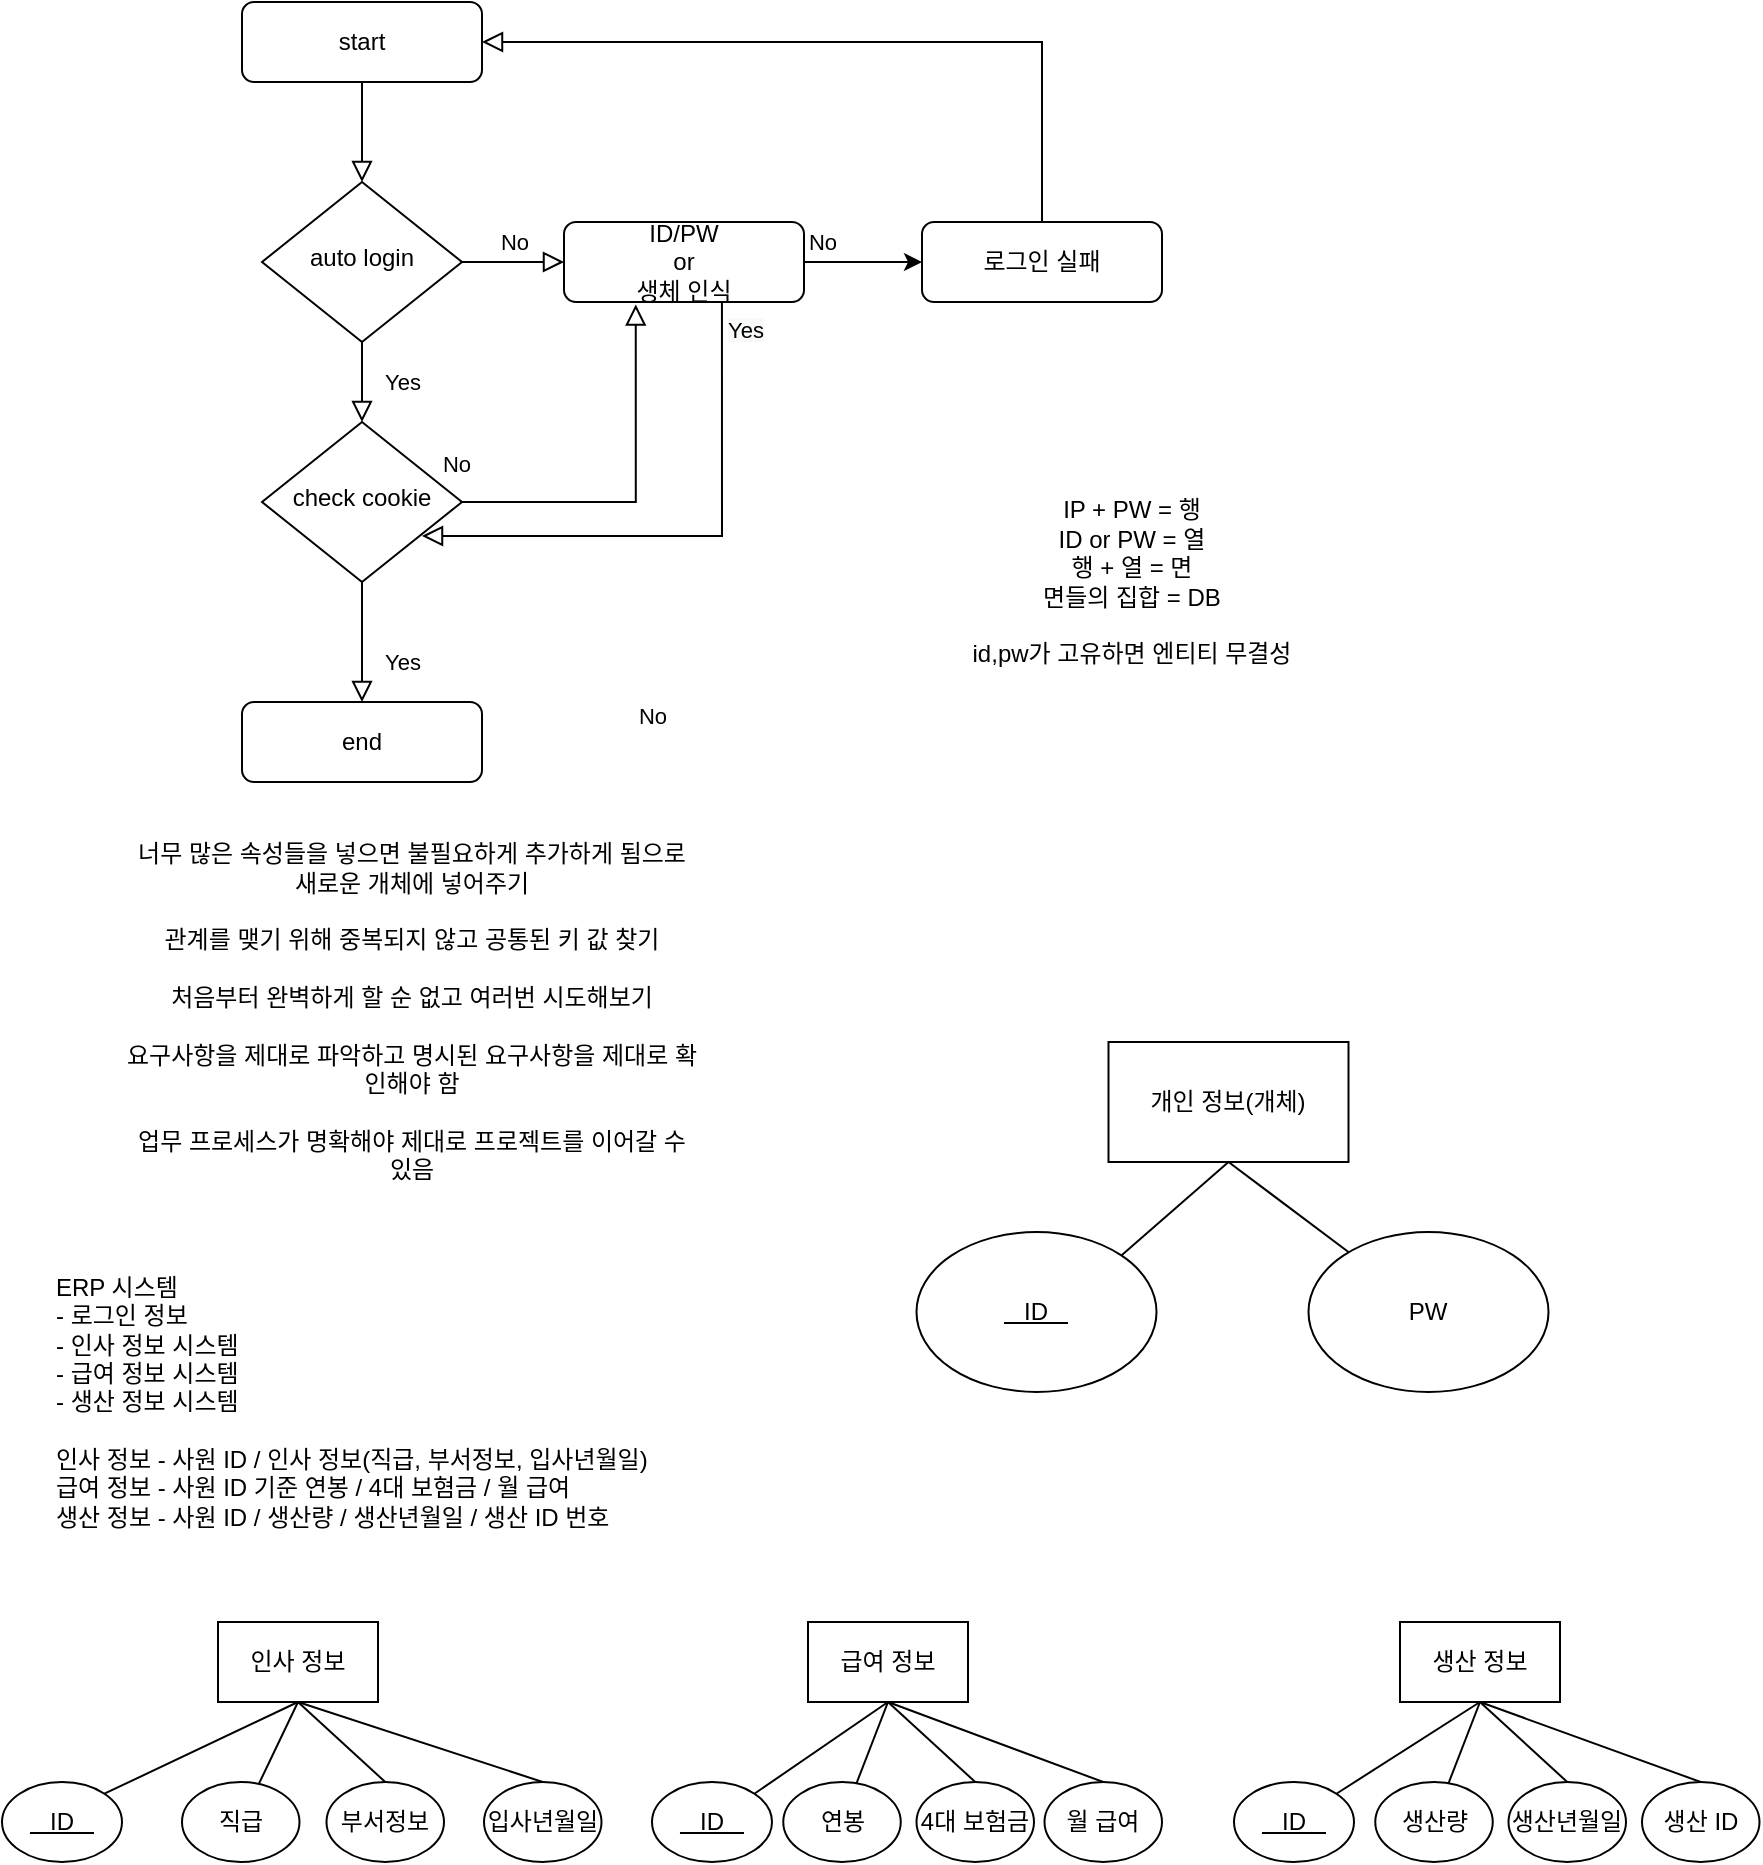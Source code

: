 <mxfile version="13.8.8" type="github">
  <diagram id="C5RBs43oDa-KdzZeNtuy" name="Page-1">
    <mxGraphModel dx="1185" dy="635" grid="1" gridSize="10" guides="1" tooltips="1" connect="1" arrows="1" fold="1" page="1" pageScale="1" pageWidth="827" pageHeight="1169" math="0" shadow="0">
      <root>
        <mxCell id="WIyWlLk6GJQsqaUBKTNV-0" />
        <mxCell id="WIyWlLk6GJQsqaUBKTNV-1" parent="WIyWlLk6GJQsqaUBKTNV-0" />
        <mxCell id="WIyWlLk6GJQsqaUBKTNV-2" value="" style="rounded=0;html=1;jettySize=auto;orthogonalLoop=1;fontSize=11;endArrow=block;endFill=0;endSize=8;strokeWidth=1;shadow=0;labelBackgroundColor=none;edgeStyle=orthogonalEdgeStyle;" parent="WIyWlLk6GJQsqaUBKTNV-1" source="WIyWlLk6GJQsqaUBKTNV-3" target="WIyWlLk6GJQsqaUBKTNV-6" edge="1">
          <mxGeometry relative="1" as="geometry" />
        </mxCell>
        <mxCell id="WIyWlLk6GJQsqaUBKTNV-3" value="start" style="rounded=1;whiteSpace=wrap;html=1;fontSize=12;glass=0;strokeWidth=1;shadow=0;" parent="WIyWlLk6GJQsqaUBKTNV-1" vertex="1">
          <mxGeometry x="160" y="80" width="120" height="40" as="geometry" />
        </mxCell>
        <mxCell id="WIyWlLk6GJQsqaUBKTNV-4" value="Yes" style="rounded=0;html=1;jettySize=auto;orthogonalLoop=1;fontSize=11;endArrow=block;endFill=0;endSize=8;strokeWidth=1;shadow=0;labelBackgroundColor=none;edgeStyle=orthogonalEdgeStyle;" parent="WIyWlLk6GJQsqaUBKTNV-1" source="WIyWlLk6GJQsqaUBKTNV-6" target="WIyWlLk6GJQsqaUBKTNV-10" edge="1">
          <mxGeometry y="20" relative="1" as="geometry">
            <mxPoint as="offset" />
          </mxGeometry>
        </mxCell>
        <mxCell id="WIyWlLk6GJQsqaUBKTNV-5" value="No" style="edgeStyle=orthogonalEdgeStyle;rounded=0;html=1;jettySize=auto;orthogonalLoop=1;fontSize=11;endArrow=block;endFill=0;endSize=8;strokeWidth=1;shadow=0;labelBackgroundColor=none;" parent="WIyWlLk6GJQsqaUBKTNV-1" source="WIyWlLk6GJQsqaUBKTNV-6" target="WIyWlLk6GJQsqaUBKTNV-7" edge="1">
          <mxGeometry y="10" relative="1" as="geometry">
            <mxPoint as="offset" />
          </mxGeometry>
        </mxCell>
        <mxCell id="WIyWlLk6GJQsqaUBKTNV-6" value="auto login" style="rhombus;whiteSpace=wrap;html=1;shadow=0;fontFamily=Helvetica;fontSize=12;align=center;strokeWidth=1;spacing=6;spacingTop=-4;" parent="WIyWlLk6GJQsqaUBKTNV-1" vertex="1">
          <mxGeometry x="170" y="170" width="100" height="80" as="geometry" />
        </mxCell>
        <mxCell id="WIyWlLk6GJQsqaUBKTNV-7" value="ID/PW&lt;br&gt;or&lt;br&gt;생체 인식" style="rounded=1;whiteSpace=wrap;html=1;fontSize=12;glass=0;strokeWidth=1;shadow=0;" parent="WIyWlLk6GJQsqaUBKTNV-1" vertex="1">
          <mxGeometry x="321" y="190" width="120" height="40" as="geometry" />
        </mxCell>
        <mxCell id="WIyWlLk6GJQsqaUBKTNV-8" value="Yes" style="rounded=0;html=1;jettySize=auto;orthogonalLoop=1;fontSize=11;endArrow=block;endFill=0;endSize=8;strokeWidth=1;shadow=0;labelBackgroundColor=none;edgeStyle=orthogonalEdgeStyle;" parent="WIyWlLk6GJQsqaUBKTNV-1" source="WIyWlLk6GJQsqaUBKTNV-10" target="WIyWlLk6GJQsqaUBKTNV-11" edge="1">
          <mxGeometry x="0.333" y="20" relative="1" as="geometry">
            <mxPoint as="offset" />
          </mxGeometry>
        </mxCell>
        <mxCell id="WIyWlLk6GJQsqaUBKTNV-9" value="No" style="edgeStyle=orthogonalEdgeStyle;rounded=0;html=1;jettySize=auto;orthogonalLoop=1;fontSize=11;endArrow=block;endFill=0;endSize=8;strokeWidth=1;shadow=0;labelBackgroundColor=none;entryX=0.299;entryY=1.031;entryDx=0;entryDy=0;entryPerimeter=0;" parent="WIyWlLk6GJQsqaUBKTNV-1" source="WIyWlLk6GJQsqaUBKTNV-10" target="WIyWlLk6GJQsqaUBKTNV-7" edge="1">
          <mxGeometry x="0.143" y="90" relative="1" as="geometry">
            <mxPoint as="offset" />
          </mxGeometry>
        </mxCell>
        <mxCell id="WIyWlLk6GJQsqaUBKTNV-10" value="check cookie" style="rhombus;whiteSpace=wrap;html=1;shadow=0;fontFamily=Helvetica;fontSize=12;align=center;strokeWidth=1;spacing=6;spacingTop=-4;" parent="WIyWlLk6GJQsqaUBKTNV-1" vertex="1">
          <mxGeometry x="170" y="290" width="100" height="80" as="geometry" />
        </mxCell>
        <mxCell id="WIyWlLk6GJQsqaUBKTNV-11" value="end" style="rounded=1;whiteSpace=wrap;html=1;fontSize=12;glass=0;strokeWidth=1;shadow=0;" parent="WIyWlLk6GJQsqaUBKTNV-1" vertex="1">
          <mxGeometry x="160" y="430" width="120" height="40" as="geometry" />
        </mxCell>
        <mxCell id="WIyWlLk6GJQsqaUBKTNV-12" value="로그인 실패" style="rounded=1;whiteSpace=wrap;html=1;fontSize=12;glass=0;strokeWidth=1;shadow=0;" parent="WIyWlLk6GJQsqaUBKTNV-1" vertex="1">
          <mxGeometry x="500" y="190" width="120" height="40" as="geometry" />
        </mxCell>
        <mxCell id="4pvJUikqV7GVSsNjIlwC-1" value="" style="endArrow=classic;html=1;exitX=1;exitY=0.5;exitDx=0;exitDy=0;" edge="1" parent="WIyWlLk6GJQsqaUBKTNV-1" source="WIyWlLk6GJQsqaUBKTNV-7">
          <mxGeometry width="50" height="50" relative="1" as="geometry">
            <mxPoint x="390" y="350" as="sourcePoint" />
            <mxPoint x="500" y="210" as="targetPoint" />
          </mxGeometry>
        </mxCell>
        <mxCell id="4pvJUikqV7GVSsNjIlwC-3" value="No" style="edgeStyle=orthogonalEdgeStyle;rounded=0;html=1;jettySize=auto;orthogonalLoop=1;fontSize=11;endArrow=block;endFill=0;endSize=8;strokeWidth=1;shadow=0;labelBackgroundColor=none;entryX=1;entryY=0.5;entryDx=0;entryDy=0;exitX=0.5;exitY=0;exitDx=0;exitDy=0;" edge="1" parent="WIyWlLk6GJQsqaUBKTNV-1" source="WIyWlLk6GJQsqaUBKTNV-12" target="WIyWlLk6GJQsqaUBKTNV-3">
          <mxGeometry x="0.081" y="100" relative="1" as="geometry">
            <mxPoint as="offset" />
            <mxPoint x="280" y="340.0" as="sourcePoint" />
            <mxPoint x="390" y="240" as="targetPoint" />
          </mxGeometry>
        </mxCell>
        <mxCell id="4pvJUikqV7GVSsNjIlwC-5" value="&lt;span style=&quot;color: rgb(0, 0, 0); font-family: helvetica; font-size: 11px; font-style: normal; font-weight: 400; letter-spacing: normal; text-align: center; text-indent: 0px; text-transform: none; word-spacing: 0px; background-color: rgb(248, 249, 250); display: inline; float: none;&quot;&gt;Yes&lt;/span&gt;" style="text;whiteSpace=wrap;html=1;" vertex="1" parent="WIyWlLk6GJQsqaUBKTNV-1">
          <mxGeometry x="401" y="230" width="40" height="30" as="geometry" />
        </mxCell>
        <mxCell id="4pvJUikqV7GVSsNjIlwC-6" value="No" style="edgeStyle=orthogonalEdgeStyle;rounded=0;html=1;jettySize=auto;orthogonalLoop=1;fontSize=11;endArrow=block;endFill=0;endSize=8;strokeWidth=1;shadow=0;labelBackgroundColor=none;" edge="1" parent="WIyWlLk6GJQsqaUBKTNV-1">
          <mxGeometry x="0.143" y="90" relative="1" as="geometry">
            <mxPoint as="offset" />
            <mxPoint x="399.97" y="230" as="sourcePoint" />
            <mxPoint x="250" y="347" as="targetPoint" />
            <Array as="points">
              <mxPoint x="399.97" y="347" />
            </Array>
          </mxGeometry>
        </mxCell>
        <mxCell id="4pvJUikqV7GVSsNjIlwC-9" value="IP + PW = 행&lt;br&gt;ID or PW = 열&lt;br&gt;행 + 열 = 면&lt;br&gt;면들의 집합 = DB&lt;br&gt;&lt;br&gt;id,pw가 고유하면 엔티티 무결성" style="text;html=1;strokeColor=none;fillColor=none;align=center;verticalAlign=middle;whiteSpace=wrap;rounded=0;" vertex="1" parent="WIyWlLk6GJQsqaUBKTNV-1">
          <mxGeometry x="470" y="280" width="270" height="180" as="geometry" />
        </mxCell>
        <mxCell id="4pvJUikqV7GVSsNjIlwC-10" value="개인 정보(개체)" style="rounded=0;whiteSpace=wrap;html=1;" vertex="1" parent="WIyWlLk6GJQsqaUBKTNV-1">
          <mxGeometry x="593.25" y="600" width="120" height="60" as="geometry" />
        </mxCell>
        <mxCell id="4pvJUikqV7GVSsNjIlwC-11" value="&lt;u&gt;&amp;nbsp; &amp;nbsp;ID&amp;nbsp; &amp;nbsp;&lt;/u&gt;" style="ellipse;whiteSpace=wrap;html=1;" vertex="1" parent="WIyWlLk6GJQsqaUBKTNV-1">
          <mxGeometry x="497.25" y="695" width="120" height="80" as="geometry" />
        </mxCell>
        <mxCell id="4pvJUikqV7GVSsNjIlwC-12" value="PW" style="ellipse;whiteSpace=wrap;html=1;" vertex="1" parent="WIyWlLk6GJQsqaUBKTNV-1">
          <mxGeometry x="693.25" y="695" width="120" height="80" as="geometry" />
        </mxCell>
        <mxCell id="4pvJUikqV7GVSsNjIlwC-13" value="" style="endArrow=none;html=1;exitX=1;exitY=0;exitDx=0;exitDy=0;entryX=0.5;entryY=1;entryDx=0;entryDy=0;" edge="1" parent="WIyWlLk6GJQsqaUBKTNV-1" source="4pvJUikqV7GVSsNjIlwC-11" target="4pvJUikqV7GVSsNjIlwC-10">
          <mxGeometry width="50" height="50" relative="1" as="geometry">
            <mxPoint x="537.25" y="640" as="sourcePoint" />
            <mxPoint x="487.25" y="682" as="targetPoint" />
          </mxGeometry>
        </mxCell>
        <mxCell id="4pvJUikqV7GVSsNjIlwC-14" value="" style="endArrow=none;html=1;entryX=0.5;entryY=1;entryDx=0;entryDy=0;" edge="1" parent="WIyWlLk6GJQsqaUBKTNV-1" source="4pvJUikqV7GVSsNjIlwC-12" target="4pvJUikqV7GVSsNjIlwC-10">
          <mxGeometry width="50" height="50" relative="1" as="geometry">
            <mxPoint x="430.676" y="726.716" as="sourcePoint" />
            <mxPoint x="491.73" y="692.28" as="targetPoint" />
          </mxGeometry>
        </mxCell>
        <mxCell id="4pvJUikqV7GVSsNjIlwC-15" value="너무 많은 속성들을 넣으면 불필요하게 추가하게 됨으로 새로운 개체에 넣어주기&lt;br&gt;&lt;br&gt;관계를 맺기 위해 중복되지 않고 공통된 키 값 찾기&lt;br&gt;&lt;br&gt;처음부터 완벽하게 할 순 없고 여러번 시도해보기&lt;br&gt;&lt;br&gt;요구사항을 제대로 파악하고 명시된 요구사항을 제대로 확인해야 함&lt;br&gt;&lt;br&gt;업무 프로세스가 명확해야 제대로 프로젝트를 이어갈 수 있음" style="text;html=1;strokeColor=none;fillColor=none;align=center;verticalAlign=middle;whiteSpace=wrap;rounded=0;" vertex="1" parent="WIyWlLk6GJQsqaUBKTNV-1">
          <mxGeometry x="100" y="490" width="290" height="190" as="geometry" />
        </mxCell>
        <mxCell id="4pvJUikqV7GVSsNjIlwC-17" value="&lt;div&gt;&lt;span&gt;ERP 시스템&lt;/span&gt;&lt;/div&gt;&lt;div&gt;&lt;span&gt;- 로그인 정보&lt;/span&gt;&lt;/div&gt;&lt;div&gt;&lt;span&gt;- 인사 정보 시스템&lt;/span&gt;&lt;/div&gt;&lt;div&gt;&lt;span&gt;- 급여 정보 시스템&lt;/span&gt;&lt;/div&gt;&lt;div&gt;&lt;span&gt;- 생산 정보 시스템&lt;/span&gt;&lt;/div&gt;&lt;div&gt;&lt;span&gt;&lt;br&gt;&lt;/span&gt;&lt;/div&gt;&lt;div&gt;&lt;span&gt;인사 정보 - 사원 ID / 인사 정보(직급, 부서정보, 입사년월일)&lt;/span&gt;&lt;/div&gt;&lt;div&gt;&lt;span&gt;급여 정보 - 사원 ID 기준 연봉 / 4대 보혐금 / 월 급여&lt;/span&gt;&lt;/div&gt;&lt;div&gt;&lt;span&gt;생산 정보 - 사원 ID / 생산량 / 생산년월일 / 생산 ID 번호&lt;/span&gt;&lt;/div&gt;" style="text;html=1;strokeColor=none;fillColor=none;align=left;verticalAlign=middle;whiteSpace=wrap;rounded=0;" vertex="1" parent="WIyWlLk6GJQsqaUBKTNV-1">
          <mxGeometry x="65" y="690" width="360" height="180" as="geometry" />
        </mxCell>
        <mxCell id="4pvJUikqV7GVSsNjIlwC-18" value="인사 정보" style="rounded=0;whiteSpace=wrap;html=1;" vertex="1" parent="WIyWlLk6GJQsqaUBKTNV-1">
          <mxGeometry x="148" y="890" width="80" height="40" as="geometry" />
        </mxCell>
        <mxCell id="4pvJUikqV7GVSsNjIlwC-19" value="&lt;u&gt;&amp;nbsp; &amp;nbsp;ID&amp;nbsp; &amp;nbsp;&lt;/u&gt;" style="ellipse;whiteSpace=wrap;html=1;" vertex="1" parent="WIyWlLk6GJQsqaUBKTNV-1">
          <mxGeometry x="40" y="970" width="60" height="40" as="geometry" />
        </mxCell>
        <mxCell id="4pvJUikqV7GVSsNjIlwC-20" value="직급" style="ellipse;whiteSpace=wrap;html=1;" vertex="1" parent="WIyWlLk6GJQsqaUBKTNV-1">
          <mxGeometry x="130" y="970" width="58.75" height="40" as="geometry" />
        </mxCell>
        <mxCell id="4pvJUikqV7GVSsNjIlwC-21" value="" style="endArrow=none;html=1;exitX=1;exitY=0;exitDx=0;exitDy=0;entryX=0.5;entryY=1;entryDx=0;entryDy=0;" edge="1" parent="WIyWlLk6GJQsqaUBKTNV-1" source="4pvJUikqV7GVSsNjIlwC-19" target="4pvJUikqV7GVSsNjIlwC-18">
          <mxGeometry width="50" height="50" relative="1" as="geometry">
            <mxPoint x="92" y="930" as="sourcePoint" />
            <mxPoint x="42" y="972" as="targetPoint" />
          </mxGeometry>
        </mxCell>
        <mxCell id="4pvJUikqV7GVSsNjIlwC-22" value="" style="endArrow=none;html=1;entryX=0.5;entryY=1;entryDx=0;entryDy=0;" edge="1" parent="WIyWlLk6GJQsqaUBKTNV-1" source="4pvJUikqV7GVSsNjIlwC-20" target="4pvJUikqV7GVSsNjIlwC-18">
          <mxGeometry width="50" height="50" relative="1" as="geometry">
            <mxPoint x="-14.574" y="1016.716" as="sourcePoint" />
            <mxPoint x="46.48" y="982.28" as="targetPoint" />
          </mxGeometry>
        </mxCell>
        <mxCell id="4pvJUikqV7GVSsNjIlwC-23" value="부서정보" style="ellipse;whiteSpace=wrap;html=1;" vertex="1" parent="WIyWlLk6GJQsqaUBKTNV-1">
          <mxGeometry x="202.25" y="970" width="58.75" height="40" as="geometry" />
        </mxCell>
        <mxCell id="4pvJUikqV7GVSsNjIlwC-24" value="입사년월일" style="ellipse;whiteSpace=wrap;html=1;" vertex="1" parent="WIyWlLk6GJQsqaUBKTNV-1">
          <mxGeometry x="281" y="970" width="58.75" height="40" as="geometry" />
        </mxCell>
        <mxCell id="4pvJUikqV7GVSsNjIlwC-25" value="" style="endArrow=none;html=1;exitX=0.5;exitY=0;exitDx=0;exitDy=0;entryX=0.5;entryY=1;entryDx=0;entryDy=0;" edge="1" parent="WIyWlLk6GJQsqaUBKTNV-1" source="4pvJUikqV7GVSsNjIlwC-23" target="4pvJUikqV7GVSsNjIlwC-18">
          <mxGeometry width="50" height="50" relative="1" as="geometry">
            <mxPoint x="182.272" y="980.622" as="sourcePoint" />
            <mxPoint x="188" y="930" as="targetPoint" />
          </mxGeometry>
        </mxCell>
        <mxCell id="4pvJUikqV7GVSsNjIlwC-26" value="" style="endArrow=none;html=1;entryX=0.5;entryY=1;entryDx=0;entryDy=0;exitX=0.5;exitY=0;exitDx=0;exitDy=0;" edge="1" parent="WIyWlLk6GJQsqaUBKTNV-1" source="4pvJUikqV7GVSsNjIlwC-24" target="4pvJUikqV7GVSsNjIlwC-18">
          <mxGeometry width="50" height="50" relative="1" as="geometry">
            <mxPoint x="192.272" y="990.622" as="sourcePoint" />
            <mxPoint x="208" y="950" as="targetPoint" />
          </mxGeometry>
        </mxCell>
        <mxCell id="4pvJUikqV7GVSsNjIlwC-28" value="급여 정보" style="rounded=0;whiteSpace=wrap;html=1;" vertex="1" parent="WIyWlLk6GJQsqaUBKTNV-1">
          <mxGeometry x="443" y="890" width="80" height="40" as="geometry" />
        </mxCell>
        <mxCell id="4pvJUikqV7GVSsNjIlwC-29" value="&lt;u&gt;&amp;nbsp; &amp;nbsp;ID&amp;nbsp; &amp;nbsp;&lt;/u&gt;" style="ellipse;whiteSpace=wrap;html=1;" vertex="1" parent="WIyWlLk6GJQsqaUBKTNV-1">
          <mxGeometry x="365" y="970" width="60" height="40" as="geometry" />
        </mxCell>
        <mxCell id="4pvJUikqV7GVSsNjIlwC-30" value="연봉" style="ellipse;whiteSpace=wrap;html=1;" vertex="1" parent="WIyWlLk6GJQsqaUBKTNV-1">
          <mxGeometry x="430.63" y="970" width="58.75" height="40" as="geometry" />
        </mxCell>
        <mxCell id="4pvJUikqV7GVSsNjIlwC-31" value="" style="endArrow=none;html=1;exitX=1;exitY=0;exitDx=0;exitDy=0;entryX=0.5;entryY=1;entryDx=0;entryDy=0;" edge="1" parent="WIyWlLk6GJQsqaUBKTNV-1" source="4pvJUikqV7GVSsNjIlwC-29" target="4pvJUikqV7GVSsNjIlwC-28">
          <mxGeometry width="50" height="50" relative="1" as="geometry">
            <mxPoint x="387" y="930" as="sourcePoint" />
            <mxPoint x="337" y="972" as="targetPoint" />
          </mxGeometry>
        </mxCell>
        <mxCell id="4pvJUikqV7GVSsNjIlwC-32" value="" style="endArrow=none;html=1;entryX=0.5;entryY=1;entryDx=0;entryDy=0;" edge="1" parent="WIyWlLk6GJQsqaUBKTNV-1" source="4pvJUikqV7GVSsNjIlwC-30" target="4pvJUikqV7GVSsNjIlwC-28">
          <mxGeometry width="50" height="50" relative="1" as="geometry">
            <mxPoint x="280.426" y="1016.716" as="sourcePoint" />
            <mxPoint x="341.48" y="982.28" as="targetPoint" />
          </mxGeometry>
        </mxCell>
        <mxCell id="4pvJUikqV7GVSsNjIlwC-33" value="4대 보험금" style="ellipse;whiteSpace=wrap;html=1;" vertex="1" parent="WIyWlLk6GJQsqaUBKTNV-1">
          <mxGeometry x="497.25" y="970" width="58.75" height="40" as="geometry" />
        </mxCell>
        <mxCell id="4pvJUikqV7GVSsNjIlwC-34" value="월 급여" style="ellipse;whiteSpace=wrap;html=1;" vertex="1" parent="WIyWlLk6GJQsqaUBKTNV-1">
          <mxGeometry x="561.25" y="970" width="58.75" height="40" as="geometry" />
        </mxCell>
        <mxCell id="4pvJUikqV7GVSsNjIlwC-35" value="" style="endArrow=none;html=1;exitX=0.5;exitY=0;exitDx=0;exitDy=0;entryX=0.5;entryY=1;entryDx=0;entryDy=0;" edge="1" parent="WIyWlLk6GJQsqaUBKTNV-1" source="4pvJUikqV7GVSsNjIlwC-33" target="4pvJUikqV7GVSsNjIlwC-28">
          <mxGeometry width="50" height="50" relative="1" as="geometry">
            <mxPoint x="477.272" y="980.622" as="sourcePoint" />
            <mxPoint x="483" y="930" as="targetPoint" />
          </mxGeometry>
        </mxCell>
        <mxCell id="4pvJUikqV7GVSsNjIlwC-36" value="" style="endArrow=none;html=1;entryX=0.5;entryY=1;entryDx=0;entryDy=0;exitX=0.5;exitY=0;exitDx=0;exitDy=0;" edge="1" parent="WIyWlLk6GJQsqaUBKTNV-1" source="4pvJUikqV7GVSsNjIlwC-34" target="4pvJUikqV7GVSsNjIlwC-28">
          <mxGeometry width="50" height="50" relative="1" as="geometry">
            <mxPoint x="487.272" y="990.622" as="sourcePoint" />
            <mxPoint x="503" y="950" as="targetPoint" />
          </mxGeometry>
        </mxCell>
        <mxCell id="4pvJUikqV7GVSsNjIlwC-37" value="생산 정보" style="rounded=0;whiteSpace=wrap;html=1;" vertex="1" parent="WIyWlLk6GJQsqaUBKTNV-1">
          <mxGeometry x="739" y="890" width="80" height="40" as="geometry" />
        </mxCell>
        <mxCell id="4pvJUikqV7GVSsNjIlwC-38" value="&lt;u&gt;&amp;nbsp; &amp;nbsp;ID&amp;nbsp; &amp;nbsp;&lt;/u&gt;" style="ellipse;whiteSpace=wrap;html=1;" vertex="1" parent="WIyWlLk6GJQsqaUBKTNV-1">
          <mxGeometry x="656" y="970" width="60" height="40" as="geometry" />
        </mxCell>
        <mxCell id="4pvJUikqV7GVSsNjIlwC-39" value="생산량" style="ellipse;whiteSpace=wrap;html=1;" vertex="1" parent="WIyWlLk6GJQsqaUBKTNV-1">
          <mxGeometry x="726.63" y="970" width="58.75" height="40" as="geometry" />
        </mxCell>
        <mxCell id="4pvJUikqV7GVSsNjIlwC-40" value="" style="endArrow=none;html=1;exitX=1;exitY=0;exitDx=0;exitDy=0;entryX=0.5;entryY=1;entryDx=0;entryDy=0;" edge="1" parent="WIyWlLk6GJQsqaUBKTNV-1" source="4pvJUikqV7GVSsNjIlwC-38" target="4pvJUikqV7GVSsNjIlwC-37">
          <mxGeometry width="50" height="50" relative="1" as="geometry">
            <mxPoint x="683" y="930" as="sourcePoint" />
            <mxPoint x="633" y="972" as="targetPoint" />
          </mxGeometry>
        </mxCell>
        <mxCell id="4pvJUikqV7GVSsNjIlwC-41" value="" style="endArrow=none;html=1;entryX=0.5;entryY=1;entryDx=0;entryDy=0;" edge="1" parent="WIyWlLk6GJQsqaUBKTNV-1" source="4pvJUikqV7GVSsNjIlwC-39" target="4pvJUikqV7GVSsNjIlwC-37">
          <mxGeometry width="50" height="50" relative="1" as="geometry">
            <mxPoint x="576.426" y="1016.716" as="sourcePoint" />
            <mxPoint x="637.48" y="982.28" as="targetPoint" />
          </mxGeometry>
        </mxCell>
        <mxCell id="4pvJUikqV7GVSsNjIlwC-42" value="생산년월일" style="ellipse;whiteSpace=wrap;html=1;" vertex="1" parent="WIyWlLk6GJQsqaUBKTNV-1">
          <mxGeometry x="793.25" y="970" width="58.75" height="40" as="geometry" />
        </mxCell>
        <mxCell id="4pvJUikqV7GVSsNjIlwC-43" value="생산 ID" style="ellipse;whiteSpace=wrap;html=1;" vertex="1" parent="WIyWlLk6GJQsqaUBKTNV-1">
          <mxGeometry x="860" y="970" width="58.75" height="40" as="geometry" />
        </mxCell>
        <mxCell id="4pvJUikqV7GVSsNjIlwC-44" value="" style="endArrow=none;html=1;exitX=0.5;exitY=0;exitDx=0;exitDy=0;entryX=0.5;entryY=1;entryDx=0;entryDy=0;" edge="1" parent="WIyWlLk6GJQsqaUBKTNV-1" source="4pvJUikqV7GVSsNjIlwC-42" target="4pvJUikqV7GVSsNjIlwC-37">
          <mxGeometry width="50" height="50" relative="1" as="geometry">
            <mxPoint x="773.272" y="980.622" as="sourcePoint" />
            <mxPoint x="779" y="930" as="targetPoint" />
          </mxGeometry>
        </mxCell>
        <mxCell id="4pvJUikqV7GVSsNjIlwC-45" value="" style="endArrow=none;html=1;entryX=0.5;entryY=1;entryDx=0;entryDy=0;exitX=0.5;exitY=0;exitDx=0;exitDy=0;" edge="1" parent="WIyWlLk6GJQsqaUBKTNV-1" source="4pvJUikqV7GVSsNjIlwC-43" target="4pvJUikqV7GVSsNjIlwC-37">
          <mxGeometry width="50" height="50" relative="1" as="geometry">
            <mxPoint x="783.272" y="990.622" as="sourcePoint" />
            <mxPoint x="799" y="950" as="targetPoint" />
          </mxGeometry>
        </mxCell>
      </root>
    </mxGraphModel>
  </diagram>
</mxfile>

